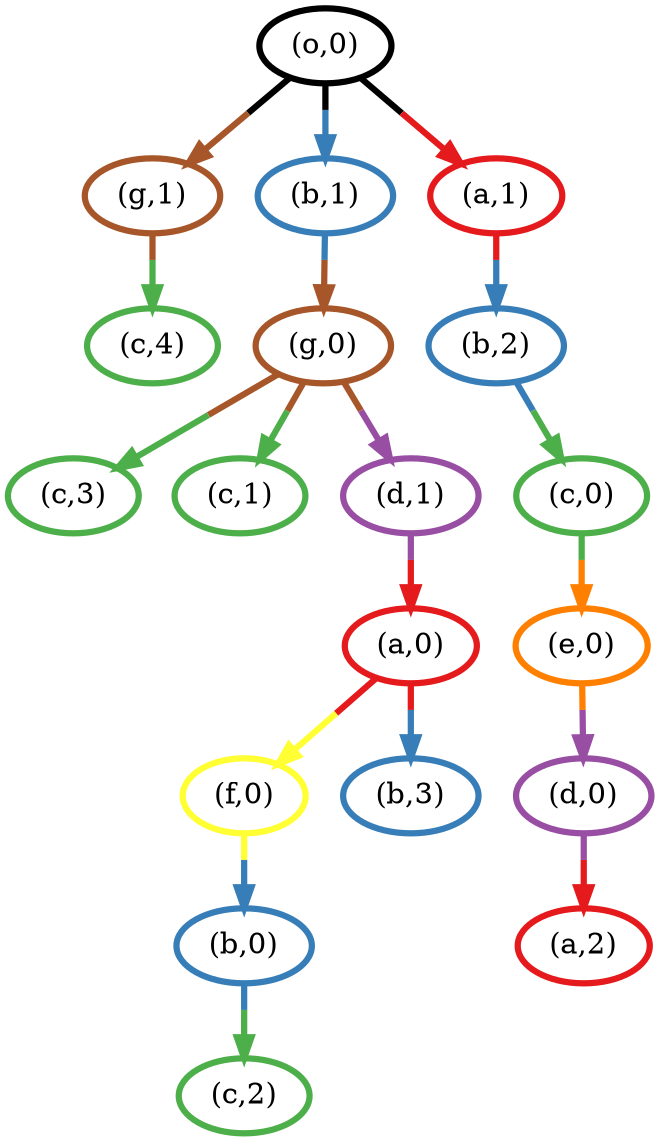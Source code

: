 digraph G {
	18 [penwidth=3,colorscheme=set19,color=11,label="(o,0)"]
	17 [penwidth=3,colorscheme=set19,color=3,label="(c,4)"]
	16 [penwidth=3,colorscheme=set19,color=7,label="(g,1)"]
	15 [penwidth=3,colorscheme=set19,color=3,label="(c,3)"]
	14 [penwidth=3,colorscheme=set19,color=3,label="(c,1)"]
	13 [penwidth=3,colorscheme=set19,color=4,label="(d,1)"]
	12 [penwidth=3,colorscheme=set19,color=1,label="(a,2)"]
	11 [penwidth=3,colorscheme=set19,color=4,label="(d,0)"]
	10 [penwidth=3,colorscheme=set19,color=5,label="(e,0)"]
	9 [penwidth=3,colorscheme=set19,color=3,label="(c,0)"]
	8 [penwidth=3,colorscheme=set19,color=7,label="(g,0)"]
	7 [penwidth=3,colorscheme=set19,color=2,label="(b,1)"]
	6 [penwidth=3,colorscheme=set19,color=3,label="(c,2)"]
	5 [penwidth=3,colorscheme=set19,color=2,label="(b,0)"]
	4 [penwidth=3,colorscheme=set19,color=2,label="(b,2)"]
	3 [penwidth=3,colorscheme=set19,color=1,label="(a,1)"]
	2 [penwidth=3,colorscheme=set19,color=6,label="(f,0)"]
	1 [penwidth=3,colorscheme=set19,color=2,label="(b,3)"]
	0 [penwidth=3,colorscheme=set19,color=1,label="(a,0)"]
	18 -> 16 [penwidth=3,colorscheme=set19,color="11;0.5:7"]
	18 -> 7 [penwidth=3,colorscheme=set19,color="11;0.5:2"]
	18 -> 3 [penwidth=3,colorscheme=set19,color="11;0.5:1"]
	16 -> 17 [penwidth=3,colorscheme=set19,color="7;0.5:3"]
	13 -> 0 [penwidth=3,colorscheme=set19,color="4;0.5:1"]
	11 -> 12 [penwidth=3,colorscheme=set19,color="4;0.5:1"]
	10 -> 11 [penwidth=3,colorscheme=set19,color="5;0.5:4"]
	9 -> 10 [penwidth=3,colorscheme=set19,color="3;0.5:5"]
	8 -> 13 [penwidth=3,colorscheme=set19,color="7;0.5:4"]
	8 -> 15 [penwidth=3,colorscheme=set19,color="7;0.5:3"]
	8 -> 14 [penwidth=3,colorscheme=set19,color="7;0.5:3"]
	7 -> 8 [penwidth=3,colorscheme=set19,color="2;0.5:7"]
	5 -> 6 [penwidth=3,colorscheme=set19,color="2;0.5:3"]
	4 -> 9 [penwidth=3,colorscheme=set19,color="2;0.5:3"]
	3 -> 4 [penwidth=3,colorscheme=set19,color="1;0.5:2"]
	2 -> 5 [penwidth=3,colorscheme=set19,color="6;0.5:2"]
	0 -> 2 [penwidth=3,colorscheme=set19,color="1;0.5:6"]
	0 -> 1 [penwidth=3,colorscheme=set19,color="1;0.5:2"]
}